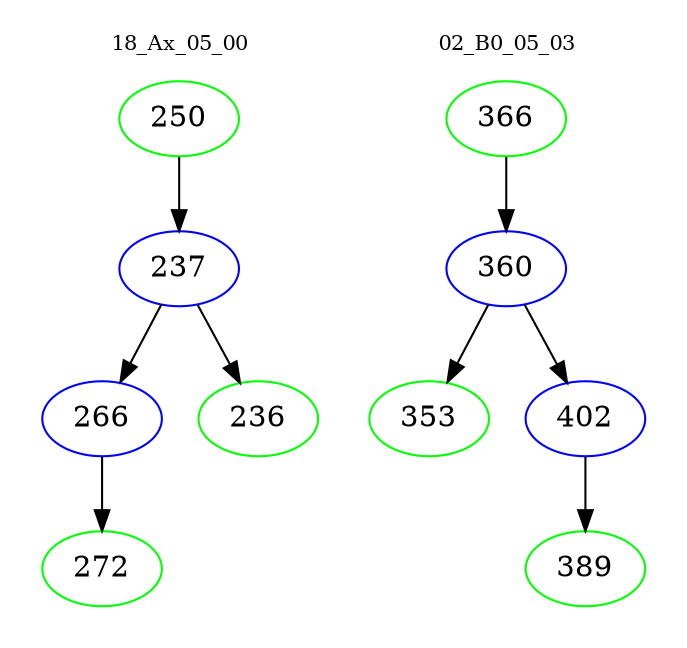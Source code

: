 digraph{
subgraph cluster_0 {
color = white
label = "18_Ax_05_00";
fontsize=10;
T0_250 [label="250", color="green"]
T0_250 -> T0_237 [color="black"]
T0_237 [label="237", color="blue"]
T0_237 -> T0_266 [color="black"]
T0_266 [label="266", color="blue"]
T0_266 -> T0_272 [color="black"]
T0_272 [label="272", color="green"]
T0_237 -> T0_236 [color="black"]
T0_236 [label="236", color="green"]
}
subgraph cluster_1 {
color = white
label = "02_B0_05_03";
fontsize=10;
T1_366 [label="366", color="green"]
T1_366 -> T1_360 [color="black"]
T1_360 [label="360", color="blue"]
T1_360 -> T1_353 [color="black"]
T1_353 [label="353", color="green"]
T1_360 -> T1_402 [color="black"]
T1_402 [label="402", color="blue"]
T1_402 -> T1_389 [color="black"]
T1_389 [label="389", color="green"]
}
}
